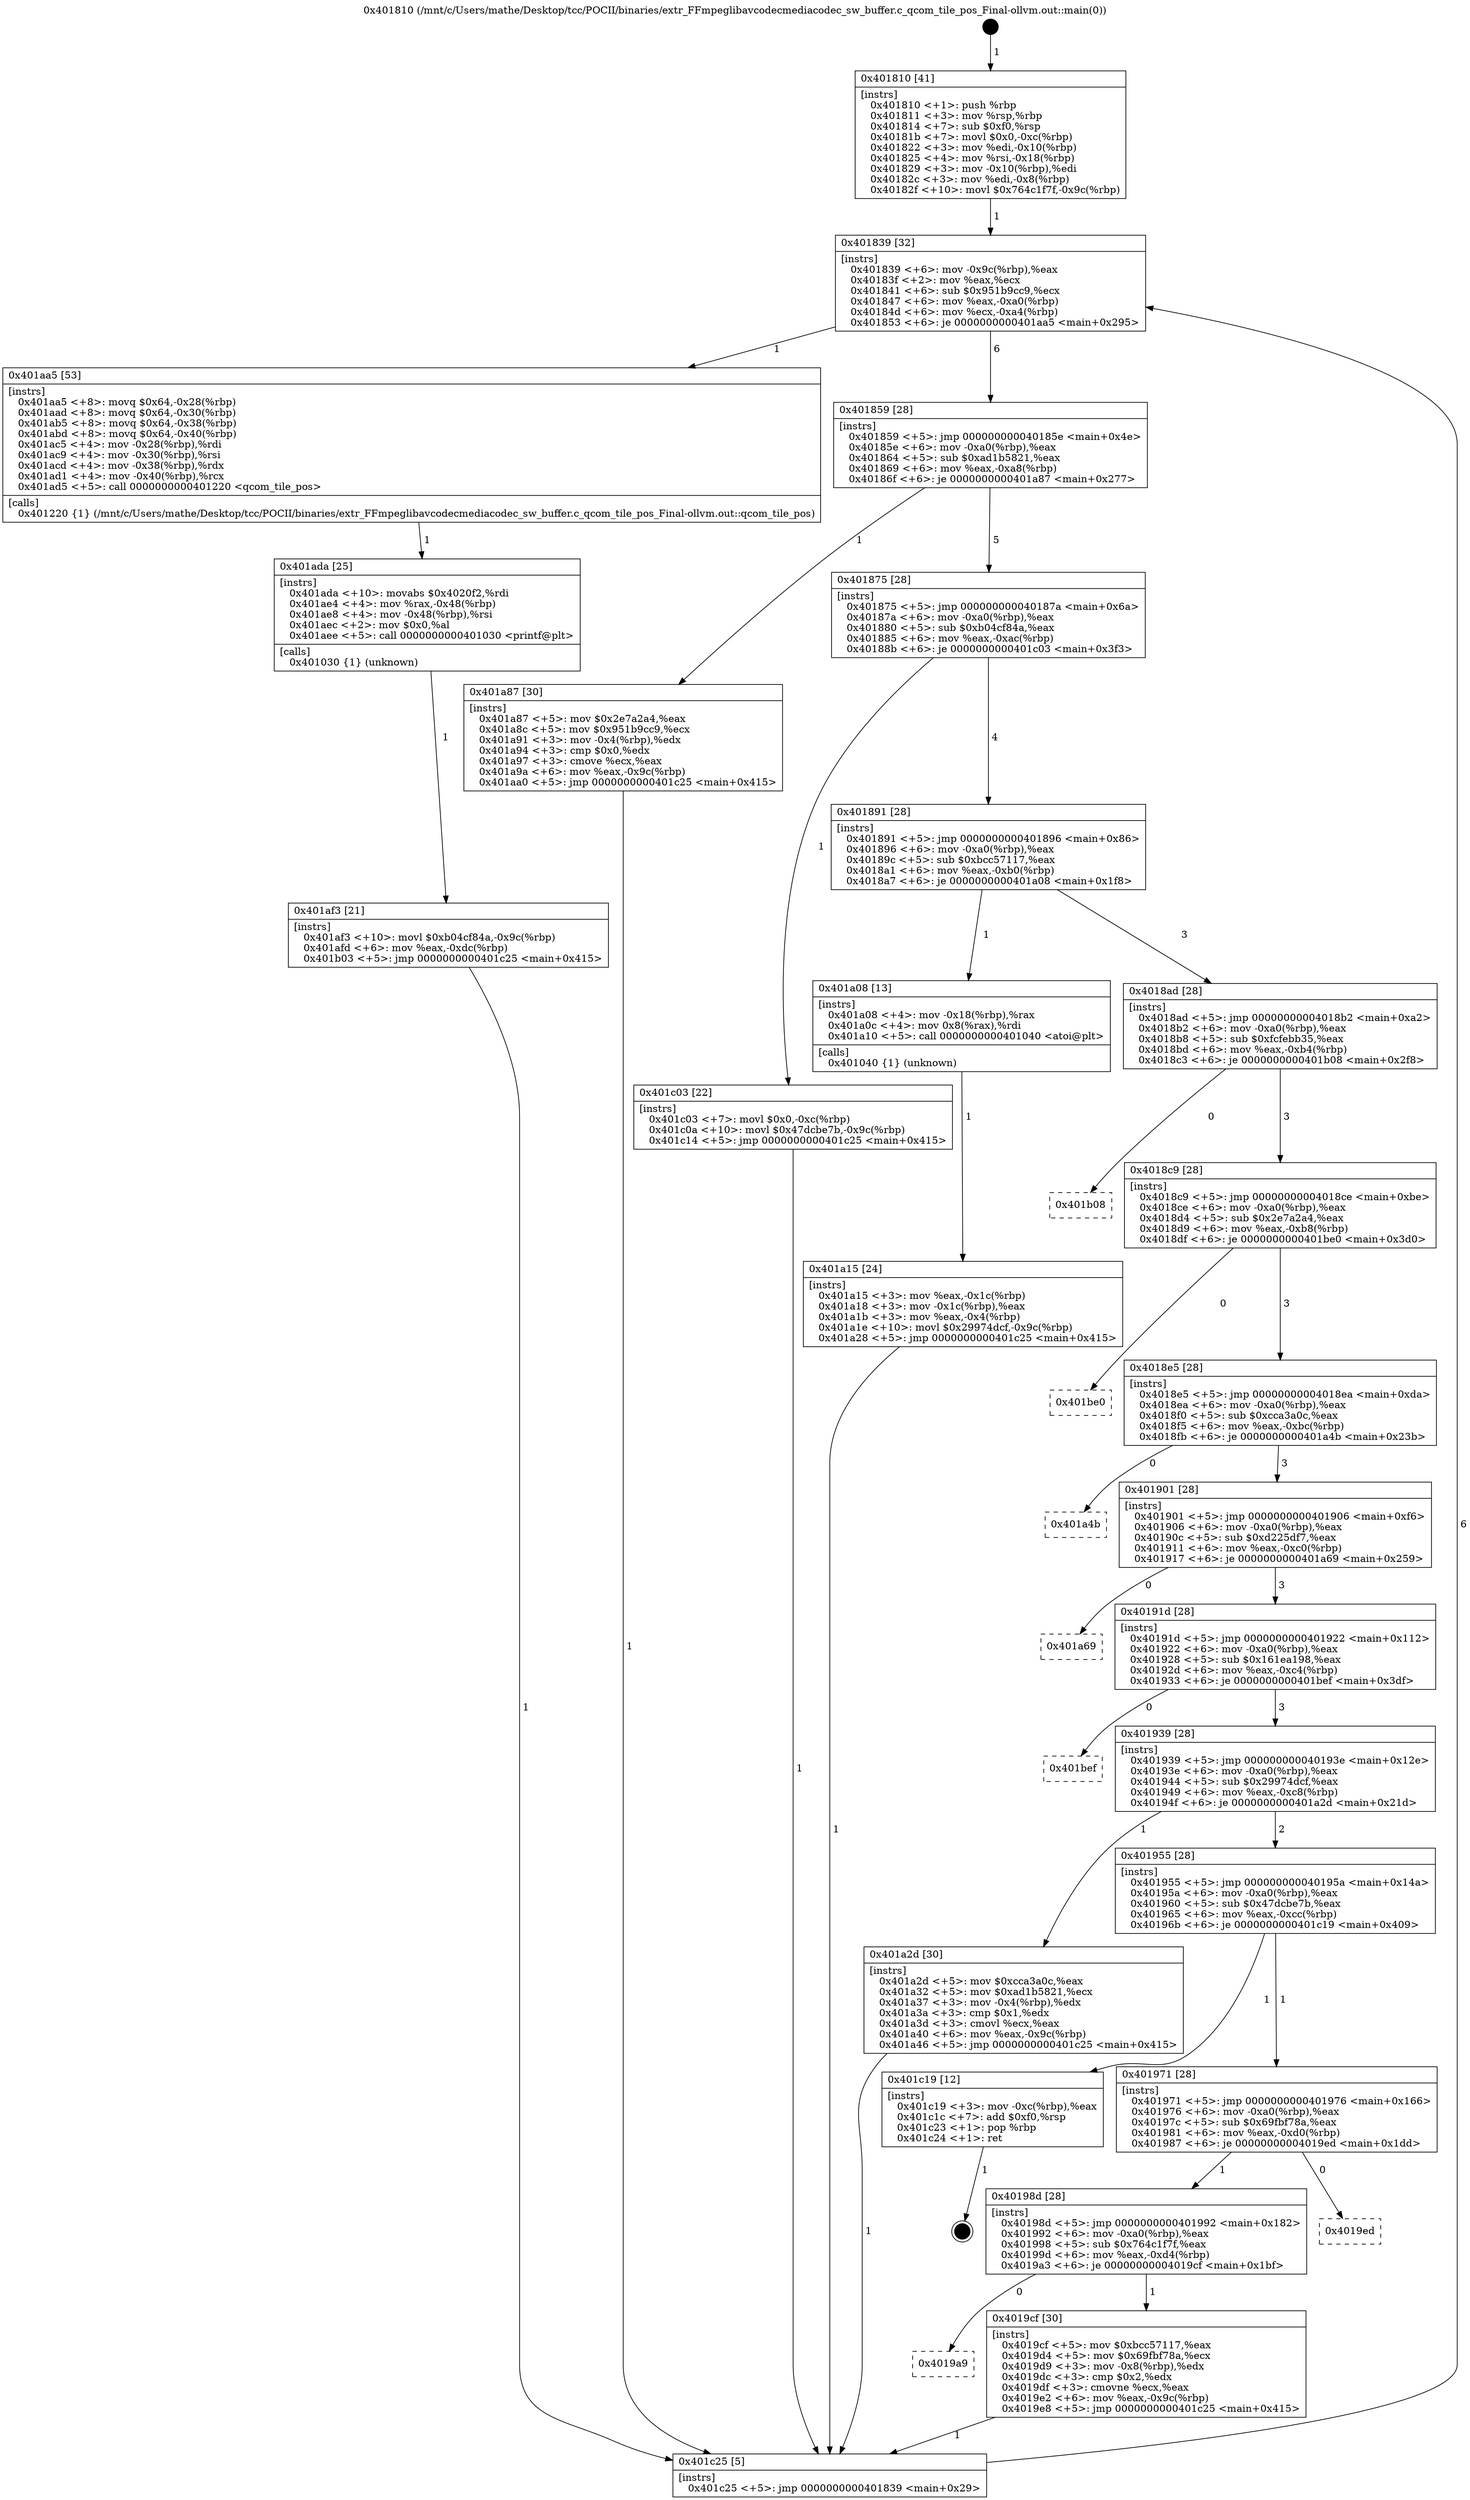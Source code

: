 digraph "0x401810" {
  label = "0x401810 (/mnt/c/Users/mathe/Desktop/tcc/POCII/binaries/extr_FFmpeglibavcodecmediacodec_sw_buffer.c_qcom_tile_pos_Final-ollvm.out::main(0))"
  labelloc = "t"
  node[shape=record]

  Entry [label="",width=0.3,height=0.3,shape=circle,fillcolor=black,style=filled]
  "0x401839" [label="{
     0x401839 [32]\l
     | [instrs]\l
     &nbsp;&nbsp;0x401839 \<+6\>: mov -0x9c(%rbp),%eax\l
     &nbsp;&nbsp;0x40183f \<+2\>: mov %eax,%ecx\l
     &nbsp;&nbsp;0x401841 \<+6\>: sub $0x951b9cc9,%ecx\l
     &nbsp;&nbsp;0x401847 \<+6\>: mov %eax,-0xa0(%rbp)\l
     &nbsp;&nbsp;0x40184d \<+6\>: mov %ecx,-0xa4(%rbp)\l
     &nbsp;&nbsp;0x401853 \<+6\>: je 0000000000401aa5 \<main+0x295\>\l
  }"]
  "0x401aa5" [label="{
     0x401aa5 [53]\l
     | [instrs]\l
     &nbsp;&nbsp;0x401aa5 \<+8\>: movq $0x64,-0x28(%rbp)\l
     &nbsp;&nbsp;0x401aad \<+8\>: movq $0x64,-0x30(%rbp)\l
     &nbsp;&nbsp;0x401ab5 \<+8\>: movq $0x64,-0x38(%rbp)\l
     &nbsp;&nbsp;0x401abd \<+8\>: movq $0x64,-0x40(%rbp)\l
     &nbsp;&nbsp;0x401ac5 \<+4\>: mov -0x28(%rbp),%rdi\l
     &nbsp;&nbsp;0x401ac9 \<+4\>: mov -0x30(%rbp),%rsi\l
     &nbsp;&nbsp;0x401acd \<+4\>: mov -0x38(%rbp),%rdx\l
     &nbsp;&nbsp;0x401ad1 \<+4\>: mov -0x40(%rbp),%rcx\l
     &nbsp;&nbsp;0x401ad5 \<+5\>: call 0000000000401220 \<qcom_tile_pos\>\l
     | [calls]\l
     &nbsp;&nbsp;0x401220 \{1\} (/mnt/c/Users/mathe/Desktop/tcc/POCII/binaries/extr_FFmpeglibavcodecmediacodec_sw_buffer.c_qcom_tile_pos_Final-ollvm.out::qcom_tile_pos)\l
  }"]
  "0x401859" [label="{
     0x401859 [28]\l
     | [instrs]\l
     &nbsp;&nbsp;0x401859 \<+5\>: jmp 000000000040185e \<main+0x4e\>\l
     &nbsp;&nbsp;0x40185e \<+6\>: mov -0xa0(%rbp),%eax\l
     &nbsp;&nbsp;0x401864 \<+5\>: sub $0xad1b5821,%eax\l
     &nbsp;&nbsp;0x401869 \<+6\>: mov %eax,-0xa8(%rbp)\l
     &nbsp;&nbsp;0x40186f \<+6\>: je 0000000000401a87 \<main+0x277\>\l
  }"]
  Exit [label="",width=0.3,height=0.3,shape=circle,fillcolor=black,style=filled,peripheries=2]
  "0x401a87" [label="{
     0x401a87 [30]\l
     | [instrs]\l
     &nbsp;&nbsp;0x401a87 \<+5\>: mov $0x2e7a2a4,%eax\l
     &nbsp;&nbsp;0x401a8c \<+5\>: mov $0x951b9cc9,%ecx\l
     &nbsp;&nbsp;0x401a91 \<+3\>: mov -0x4(%rbp),%edx\l
     &nbsp;&nbsp;0x401a94 \<+3\>: cmp $0x0,%edx\l
     &nbsp;&nbsp;0x401a97 \<+3\>: cmove %ecx,%eax\l
     &nbsp;&nbsp;0x401a9a \<+6\>: mov %eax,-0x9c(%rbp)\l
     &nbsp;&nbsp;0x401aa0 \<+5\>: jmp 0000000000401c25 \<main+0x415\>\l
  }"]
  "0x401875" [label="{
     0x401875 [28]\l
     | [instrs]\l
     &nbsp;&nbsp;0x401875 \<+5\>: jmp 000000000040187a \<main+0x6a\>\l
     &nbsp;&nbsp;0x40187a \<+6\>: mov -0xa0(%rbp),%eax\l
     &nbsp;&nbsp;0x401880 \<+5\>: sub $0xb04cf84a,%eax\l
     &nbsp;&nbsp;0x401885 \<+6\>: mov %eax,-0xac(%rbp)\l
     &nbsp;&nbsp;0x40188b \<+6\>: je 0000000000401c03 \<main+0x3f3\>\l
  }"]
  "0x401af3" [label="{
     0x401af3 [21]\l
     | [instrs]\l
     &nbsp;&nbsp;0x401af3 \<+10\>: movl $0xb04cf84a,-0x9c(%rbp)\l
     &nbsp;&nbsp;0x401afd \<+6\>: mov %eax,-0xdc(%rbp)\l
     &nbsp;&nbsp;0x401b03 \<+5\>: jmp 0000000000401c25 \<main+0x415\>\l
  }"]
  "0x401c03" [label="{
     0x401c03 [22]\l
     | [instrs]\l
     &nbsp;&nbsp;0x401c03 \<+7\>: movl $0x0,-0xc(%rbp)\l
     &nbsp;&nbsp;0x401c0a \<+10\>: movl $0x47dcbe7b,-0x9c(%rbp)\l
     &nbsp;&nbsp;0x401c14 \<+5\>: jmp 0000000000401c25 \<main+0x415\>\l
  }"]
  "0x401891" [label="{
     0x401891 [28]\l
     | [instrs]\l
     &nbsp;&nbsp;0x401891 \<+5\>: jmp 0000000000401896 \<main+0x86\>\l
     &nbsp;&nbsp;0x401896 \<+6\>: mov -0xa0(%rbp),%eax\l
     &nbsp;&nbsp;0x40189c \<+5\>: sub $0xbcc57117,%eax\l
     &nbsp;&nbsp;0x4018a1 \<+6\>: mov %eax,-0xb0(%rbp)\l
     &nbsp;&nbsp;0x4018a7 \<+6\>: je 0000000000401a08 \<main+0x1f8\>\l
  }"]
  "0x401ada" [label="{
     0x401ada [25]\l
     | [instrs]\l
     &nbsp;&nbsp;0x401ada \<+10\>: movabs $0x4020f2,%rdi\l
     &nbsp;&nbsp;0x401ae4 \<+4\>: mov %rax,-0x48(%rbp)\l
     &nbsp;&nbsp;0x401ae8 \<+4\>: mov -0x48(%rbp),%rsi\l
     &nbsp;&nbsp;0x401aec \<+2\>: mov $0x0,%al\l
     &nbsp;&nbsp;0x401aee \<+5\>: call 0000000000401030 \<printf@plt\>\l
     | [calls]\l
     &nbsp;&nbsp;0x401030 \{1\} (unknown)\l
  }"]
  "0x401a08" [label="{
     0x401a08 [13]\l
     | [instrs]\l
     &nbsp;&nbsp;0x401a08 \<+4\>: mov -0x18(%rbp),%rax\l
     &nbsp;&nbsp;0x401a0c \<+4\>: mov 0x8(%rax),%rdi\l
     &nbsp;&nbsp;0x401a10 \<+5\>: call 0000000000401040 \<atoi@plt\>\l
     | [calls]\l
     &nbsp;&nbsp;0x401040 \{1\} (unknown)\l
  }"]
  "0x4018ad" [label="{
     0x4018ad [28]\l
     | [instrs]\l
     &nbsp;&nbsp;0x4018ad \<+5\>: jmp 00000000004018b2 \<main+0xa2\>\l
     &nbsp;&nbsp;0x4018b2 \<+6\>: mov -0xa0(%rbp),%eax\l
     &nbsp;&nbsp;0x4018b8 \<+5\>: sub $0xfcfebb35,%eax\l
     &nbsp;&nbsp;0x4018bd \<+6\>: mov %eax,-0xb4(%rbp)\l
     &nbsp;&nbsp;0x4018c3 \<+6\>: je 0000000000401b08 \<main+0x2f8\>\l
  }"]
  "0x401a15" [label="{
     0x401a15 [24]\l
     | [instrs]\l
     &nbsp;&nbsp;0x401a15 \<+3\>: mov %eax,-0x1c(%rbp)\l
     &nbsp;&nbsp;0x401a18 \<+3\>: mov -0x1c(%rbp),%eax\l
     &nbsp;&nbsp;0x401a1b \<+3\>: mov %eax,-0x4(%rbp)\l
     &nbsp;&nbsp;0x401a1e \<+10\>: movl $0x29974dcf,-0x9c(%rbp)\l
     &nbsp;&nbsp;0x401a28 \<+5\>: jmp 0000000000401c25 \<main+0x415\>\l
  }"]
  "0x401b08" [label="{
     0x401b08\l
  }", style=dashed]
  "0x4018c9" [label="{
     0x4018c9 [28]\l
     | [instrs]\l
     &nbsp;&nbsp;0x4018c9 \<+5\>: jmp 00000000004018ce \<main+0xbe\>\l
     &nbsp;&nbsp;0x4018ce \<+6\>: mov -0xa0(%rbp),%eax\l
     &nbsp;&nbsp;0x4018d4 \<+5\>: sub $0x2e7a2a4,%eax\l
     &nbsp;&nbsp;0x4018d9 \<+6\>: mov %eax,-0xb8(%rbp)\l
     &nbsp;&nbsp;0x4018df \<+6\>: je 0000000000401be0 \<main+0x3d0\>\l
  }"]
  "0x401810" [label="{
     0x401810 [41]\l
     | [instrs]\l
     &nbsp;&nbsp;0x401810 \<+1\>: push %rbp\l
     &nbsp;&nbsp;0x401811 \<+3\>: mov %rsp,%rbp\l
     &nbsp;&nbsp;0x401814 \<+7\>: sub $0xf0,%rsp\l
     &nbsp;&nbsp;0x40181b \<+7\>: movl $0x0,-0xc(%rbp)\l
     &nbsp;&nbsp;0x401822 \<+3\>: mov %edi,-0x10(%rbp)\l
     &nbsp;&nbsp;0x401825 \<+4\>: mov %rsi,-0x18(%rbp)\l
     &nbsp;&nbsp;0x401829 \<+3\>: mov -0x10(%rbp),%edi\l
     &nbsp;&nbsp;0x40182c \<+3\>: mov %edi,-0x8(%rbp)\l
     &nbsp;&nbsp;0x40182f \<+10\>: movl $0x764c1f7f,-0x9c(%rbp)\l
  }"]
  "0x401be0" [label="{
     0x401be0\l
  }", style=dashed]
  "0x4018e5" [label="{
     0x4018e5 [28]\l
     | [instrs]\l
     &nbsp;&nbsp;0x4018e5 \<+5\>: jmp 00000000004018ea \<main+0xda\>\l
     &nbsp;&nbsp;0x4018ea \<+6\>: mov -0xa0(%rbp),%eax\l
     &nbsp;&nbsp;0x4018f0 \<+5\>: sub $0xcca3a0c,%eax\l
     &nbsp;&nbsp;0x4018f5 \<+6\>: mov %eax,-0xbc(%rbp)\l
     &nbsp;&nbsp;0x4018fb \<+6\>: je 0000000000401a4b \<main+0x23b\>\l
  }"]
  "0x401c25" [label="{
     0x401c25 [5]\l
     | [instrs]\l
     &nbsp;&nbsp;0x401c25 \<+5\>: jmp 0000000000401839 \<main+0x29\>\l
  }"]
  "0x401a4b" [label="{
     0x401a4b\l
  }", style=dashed]
  "0x401901" [label="{
     0x401901 [28]\l
     | [instrs]\l
     &nbsp;&nbsp;0x401901 \<+5\>: jmp 0000000000401906 \<main+0xf6\>\l
     &nbsp;&nbsp;0x401906 \<+6\>: mov -0xa0(%rbp),%eax\l
     &nbsp;&nbsp;0x40190c \<+5\>: sub $0xd225df7,%eax\l
     &nbsp;&nbsp;0x401911 \<+6\>: mov %eax,-0xc0(%rbp)\l
     &nbsp;&nbsp;0x401917 \<+6\>: je 0000000000401a69 \<main+0x259\>\l
  }"]
  "0x4019a9" [label="{
     0x4019a9\l
  }", style=dashed]
  "0x401a69" [label="{
     0x401a69\l
  }", style=dashed]
  "0x40191d" [label="{
     0x40191d [28]\l
     | [instrs]\l
     &nbsp;&nbsp;0x40191d \<+5\>: jmp 0000000000401922 \<main+0x112\>\l
     &nbsp;&nbsp;0x401922 \<+6\>: mov -0xa0(%rbp),%eax\l
     &nbsp;&nbsp;0x401928 \<+5\>: sub $0x161ea198,%eax\l
     &nbsp;&nbsp;0x40192d \<+6\>: mov %eax,-0xc4(%rbp)\l
     &nbsp;&nbsp;0x401933 \<+6\>: je 0000000000401bef \<main+0x3df\>\l
  }"]
  "0x4019cf" [label="{
     0x4019cf [30]\l
     | [instrs]\l
     &nbsp;&nbsp;0x4019cf \<+5\>: mov $0xbcc57117,%eax\l
     &nbsp;&nbsp;0x4019d4 \<+5\>: mov $0x69fbf78a,%ecx\l
     &nbsp;&nbsp;0x4019d9 \<+3\>: mov -0x8(%rbp),%edx\l
     &nbsp;&nbsp;0x4019dc \<+3\>: cmp $0x2,%edx\l
     &nbsp;&nbsp;0x4019df \<+3\>: cmovne %ecx,%eax\l
     &nbsp;&nbsp;0x4019e2 \<+6\>: mov %eax,-0x9c(%rbp)\l
     &nbsp;&nbsp;0x4019e8 \<+5\>: jmp 0000000000401c25 \<main+0x415\>\l
  }"]
  "0x401bef" [label="{
     0x401bef\l
  }", style=dashed]
  "0x401939" [label="{
     0x401939 [28]\l
     | [instrs]\l
     &nbsp;&nbsp;0x401939 \<+5\>: jmp 000000000040193e \<main+0x12e\>\l
     &nbsp;&nbsp;0x40193e \<+6\>: mov -0xa0(%rbp),%eax\l
     &nbsp;&nbsp;0x401944 \<+5\>: sub $0x29974dcf,%eax\l
     &nbsp;&nbsp;0x401949 \<+6\>: mov %eax,-0xc8(%rbp)\l
     &nbsp;&nbsp;0x40194f \<+6\>: je 0000000000401a2d \<main+0x21d\>\l
  }"]
  "0x40198d" [label="{
     0x40198d [28]\l
     | [instrs]\l
     &nbsp;&nbsp;0x40198d \<+5\>: jmp 0000000000401992 \<main+0x182\>\l
     &nbsp;&nbsp;0x401992 \<+6\>: mov -0xa0(%rbp),%eax\l
     &nbsp;&nbsp;0x401998 \<+5\>: sub $0x764c1f7f,%eax\l
     &nbsp;&nbsp;0x40199d \<+6\>: mov %eax,-0xd4(%rbp)\l
     &nbsp;&nbsp;0x4019a3 \<+6\>: je 00000000004019cf \<main+0x1bf\>\l
  }"]
  "0x401a2d" [label="{
     0x401a2d [30]\l
     | [instrs]\l
     &nbsp;&nbsp;0x401a2d \<+5\>: mov $0xcca3a0c,%eax\l
     &nbsp;&nbsp;0x401a32 \<+5\>: mov $0xad1b5821,%ecx\l
     &nbsp;&nbsp;0x401a37 \<+3\>: mov -0x4(%rbp),%edx\l
     &nbsp;&nbsp;0x401a3a \<+3\>: cmp $0x1,%edx\l
     &nbsp;&nbsp;0x401a3d \<+3\>: cmovl %ecx,%eax\l
     &nbsp;&nbsp;0x401a40 \<+6\>: mov %eax,-0x9c(%rbp)\l
     &nbsp;&nbsp;0x401a46 \<+5\>: jmp 0000000000401c25 \<main+0x415\>\l
  }"]
  "0x401955" [label="{
     0x401955 [28]\l
     | [instrs]\l
     &nbsp;&nbsp;0x401955 \<+5\>: jmp 000000000040195a \<main+0x14a\>\l
     &nbsp;&nbsp;0x40195a \<+6\>: mov -0xa0(%rbp),%eax\l
     &nbsp;&nbsp;0x401960 \<+5\>: sub $0x47dcbe7b,%eax\l
     &nbsp;&nbsp;0x401965 \<+6\>: mov %eax,-0xcc(%rbp)\l
     &nbsp;&nbsp;0x40196b \<+6\>: je 0000000000401c19 \<main+0x409\>\l
  }"]
  "0x4019ed" [label="{
     0x4019ed\l
  }", style=dashed]
  "0x401c19" [label="{
     0x401c19 [12]\l
     | [instrs]\l
     &nbsp;&nbsp;0x401c19 \<+3\>: mov -0xc(%rbp),%eax\l
     &nbsp;&nbsp;0x401c1c \<+7\>: add $0xf0,%rsp\l
     &nbsp;&nbsp;0x401c23 \<+1\>: pop %rbp\l
     &nbsp;&nbsp;0x401c24 \<+1\>: ret\l
  }"]
  "0x401971" [label="{
     0x401971 [28]\l
     | [instrs]\l
     &nbsp;&nbsp;0x401971 \<+5\>: jmp 0000000000401976 \<main+0x166\>\l
     &nbsp;&nbsp;0x401976 \<+6\>: mov -0xa0(%rbp),%eax\l
     &nbsp;&nbsp;0x40197c \<+5\>: sub $0x69fbf78a,%eax\l
     &nbsp;&nbsp;0x401981 \<+6\>: mov %eax,-0xd0(%rbp)\l
     &nbsp;&nbsp;0x401987 \<+6\>: je 00000000004019ed \<main+0x1dd\>\l
  }"]
  Entry -> "0x401810" [label=" 1"]
  "0x401839" -> "0x401aa5" [label=" 1"]
  "0x401839" -> "0x401859" [label=" 6"]
  "0x401c19" -> Exit [label=" 1"]
  "0x401859" -> "0x401a87" [label=" 1"]
  "0x401859" -> "0x401875" [label=" 5"]
  "0x401c03" -> "0x401c25" [label=" 1"]
  "0x401875" -> "0x401c03" [label=" 1"]
  "0x401875" -> "0x401891" [label=" 4"]
  "0x401af3" -> "0x401c25" [label=" 1"]
  "0x401891" -> "0x401a08" [label=" 1"]
  "0x401891" -> "0x4018ad" [label=" 3"]
  "0x401ada" -> "0x401af3" [label=" 1"]
  "0x4018ad" -> "0x401b08" [label=" 0"]
  "0x4018ad" -> "0x4018c9" [label=" 3"]
  "0x401aa5" -> "0x401ada" [label=" 1"]
  "0x4018c9" -> "0x401be0" [label=" 0"]
  "0x4018c9" -> "0x4018e5" [label=" 3"]
  "0x401a87" -> "0x401c25" [label=" 1"]
  "0x4018e5" -> "0x401a4b" [label=" 0"]
  "0x4018e5" -> "0x401901" [label=" 3"]
  "0x401a2d" -> "0x401c25" [label=" 1"]
  "0x401901" -> "0x401a69" [label=" 0"]
  "0x401901" -> "0x40191d" [label=" 3"]
  "0x401a15" -> "0x401c25" [label=" 1"]
  "0x40191d" -> "0x401bef" [label=" 0"]
  "0x40191d" -> "0x401939" [label=" 3"]
  "0x401a08" -> "0x401a15" [label=" 1"]
  "0x401939" -> "0x401a2d" [label=" 1"]
  "0x401939" -> "0x401955" [label=" 2"]
  "0x401810" -> "0x401839" [label=" 1"]
  "0x401955" -> "0x401c19" [label=" 1"]
  "0x401955" -> "0x401971" [label=" 1"]
  "0x4019cf" -> "0x401c25" [label=" 1"]
  "0x401971" -> "0x4019ed" [label=" 0"]
  "0x401971" -> "0x40198d" [label=" 1"]
  "0x401c25" -> "0x401839" [label=" 6"]
  "0x40198d" -> "0x4019cf" [label=" 1"]
  "0x40198d" -> "0x4019a9" [label=" 0"]
}
